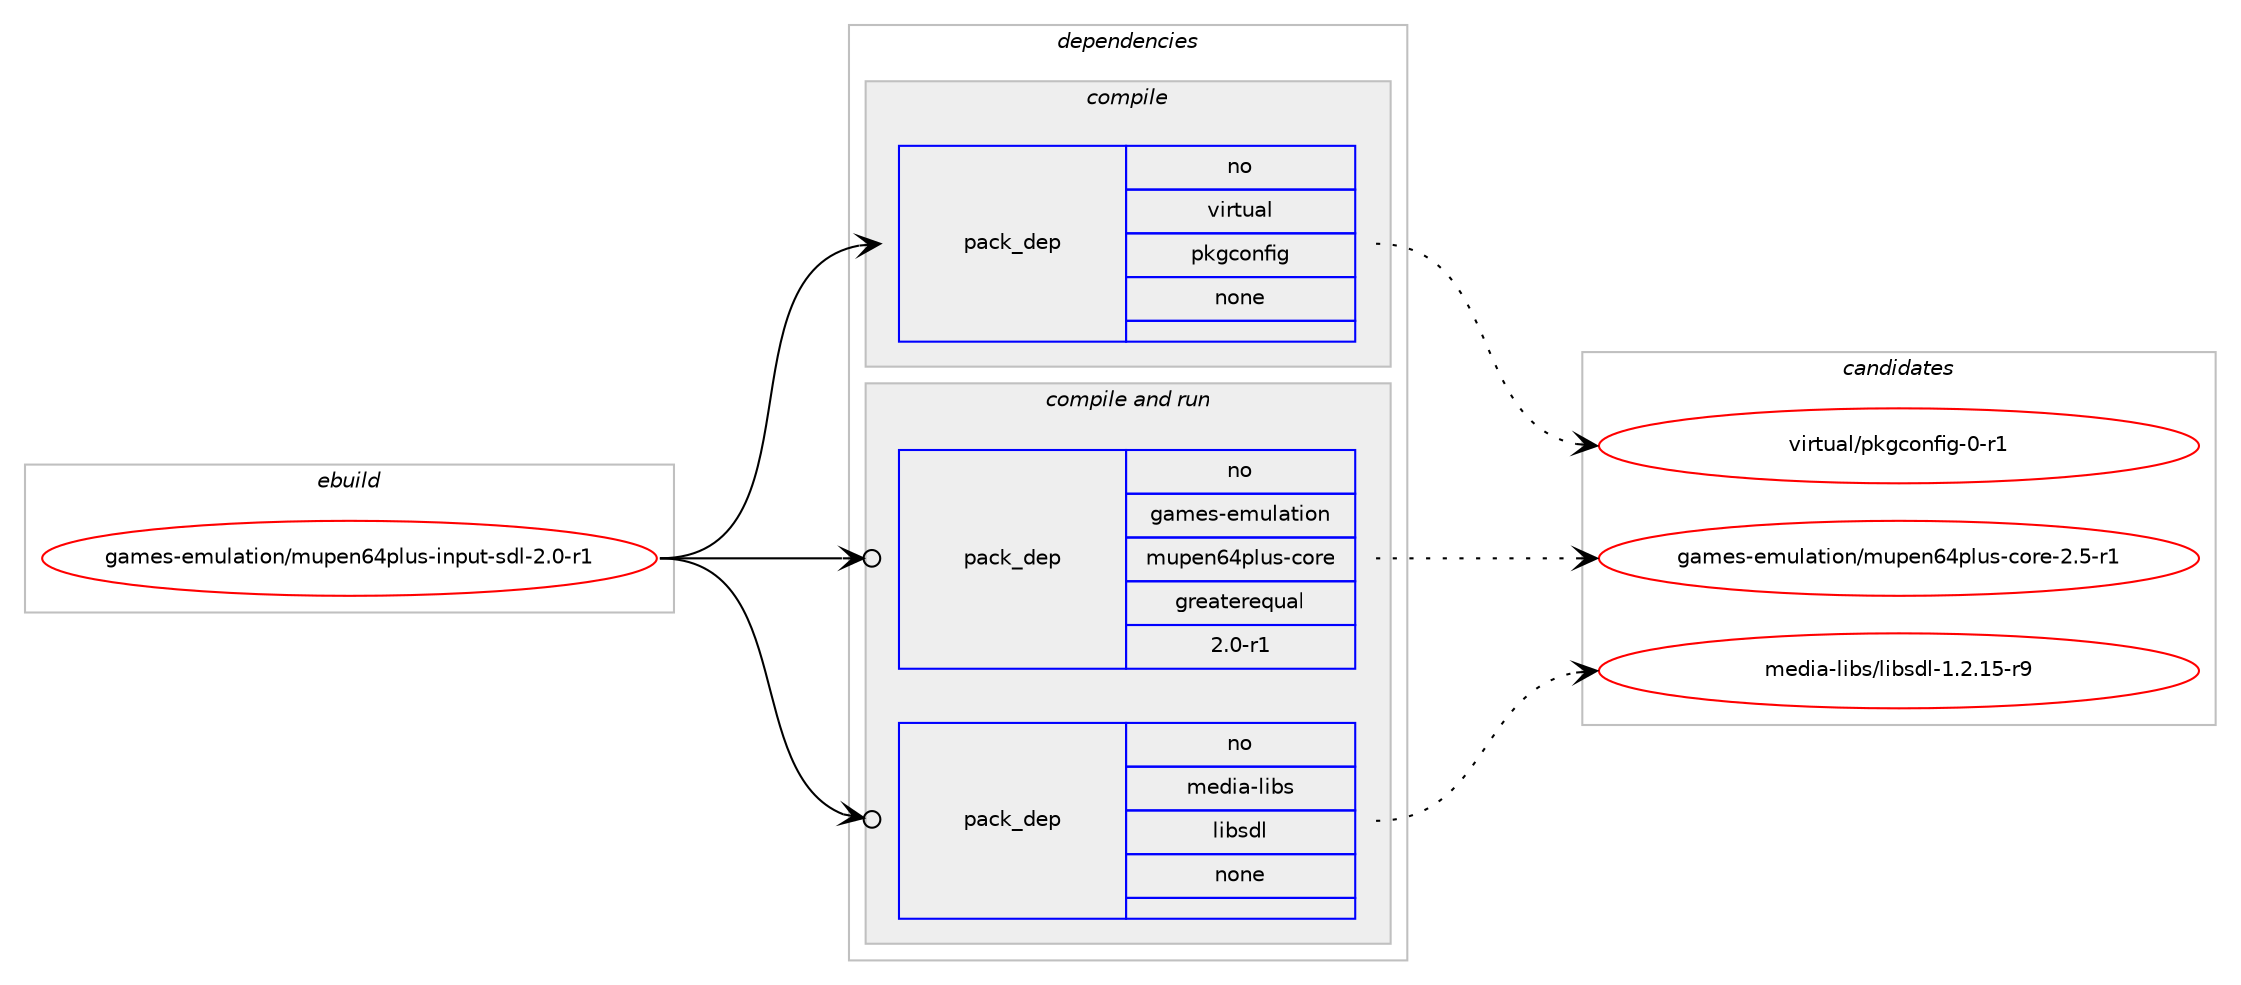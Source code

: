 digraph prolog {

# *************
# Graph options
# *************

newrank=true;
concentrate=true;
compound=true;
graph [rankdir=LR,fontname=Helvetica,fontsize=10,ranksep=1.5];#, ranksep=2.5, nodesep=0.2];
edge  [arrowhead=vee];
node  [fontname=Helvetica,fontsize=10];

# **********
# The ebuild
# **********

subgraph cluster_leftcol {
color=gray;
rank=same;
label=<<i>ebuild</i>>;
id [label="games-emulation/mupen64plus-input-sdl-2.0-r1", color=red, width=4, href="../games-emulation/mupen64plus-input-sdl-2.0-r1.svg"];
}

# ****************
# The dependencies
# ****************

subgraph cluster_midcol {
color=gray;
label=<<i>dependencies</i>>;
subgraph cluster_compile {
fillcolor="#eeeeee";
style=filled;
label=<<i>compile</i>>;
subgraph pack212330 {
dependency296837 [label=<<TABLE BORDER="0" CELLBORDER="1" CELLSPACING="0" CELLPADDING="4" WIDTH="220"><TR><TD ROWSPAN="6" CELLPADDING="30">pack_dep</TD></TR><TR><TD WIDTH="110">no</TD></TR><TR><TD>virtual</TD></TR><TR><TD>pkgconfig</TD></TR><TR><TD>none</TD></TR><TR><TD></TD></TR></TABLE>>, shape=none, color=blue];
}
id:e -> dependency296837:w [weight=20,style="solid",arrowhead="vee"];
}
subgraph cluster_compileandrun {
fillcolor="#eeeeee";
style=filled;
label=<<i>compile and run</i>>;
subgraph pack212331 {
dependency296838 [label=<<TABLE BORDER="0" CELLBORDER="1" CELLSPACING="0" CELLPADDING="4" WIDTH="220"><TR><TD ROWSPAN="6" CELLPADDING="30">pack_dep</TD></TR><TR><TD WIDTH="110">no</TD></TR><TR><TD>games-emulation</TD></TR><TR><TD>mupen64plus-core</TD></TR><TR><TD>greaterequal</TD></TR><TR><TD>2.0-r1</TD></TR></TABLE>>, shape=none, color=blue];
}
id:e -> dependency296838:w [weight=20,style="solid",arrowhead="odotvee"];
subgraph pack212332 {
dependency296839 [label=<<TABLE BORDER="0" CELLBORDER="1" CELLSPACING="0" CELLPADDING="4" WIDTH="220"><TR><TD ROWSPAN="6" CELLPADDING="30">pack_dep</TD></TR><TR><TD WIDTH="110">no</TD></TR><TR><TD>media-libs</TD></TR><TR><TD>libsdl</TD></TR><TR><TD>none</TD></TR><TR><TD></TD></TR></TABLE>>, shape=none, color=blue];
}
id:e -> dependency296839:w [weight=20,style="solid",arrowhead="odotvee"];
}
subgraph cluster_run {
fillcolor="#eeeeee";
style=filled;
label=<<i>run</i>>;
}
}

# **************
# The candidates
# **************

subgraph cluster_choices {
rank=same;
color=gray;
label=<<i>candidates</i>>;

subgraph choice212330 {
color=black;
nodesep=1;
choice11810511411611797108471121071039911111010210510345484511449 [label="virtual/pkgconfig-0-r1", color=red, width=4,href="../virtual/pkgconfig-0-r1.svg"];
dependency296837:e -> choice11810511411611797108471121071039911111010210510345484511449:w [style=dotted,weight="100"];
}
subgraph choice212331 {
color=black;
nodesep=1;
choice1039710910111545101109117108971161051111104710911711210111054521121081171154599111114101455046534511449 [label="games-emulation/mupen64plus-core-2.5-r1", color=red, width=4,href="../games-emulation/mupen64plus-core-2.5-r1.svg"];
dependency296838:e -> choice1039710910111545101109117108971161051111104710911711210111054521121081171154599111114101455046534511449:w [style=dotted,weight="100"];
}
subgraph choice212332 {
color=black;
nodesep=1;
choice1091011001059745108105981154710810598115100108454946504649534511457 [label="media-libs/libsdl-1.2.15-r9", color=red, width=4,href="../media-libs/libsdl-1.2.15-r9.svg"];
dependency296839:e -> choice1091011001059745108105981154710810598115100108454946504649534511457:w [style=dotted,weight="100"];
}
}

}
